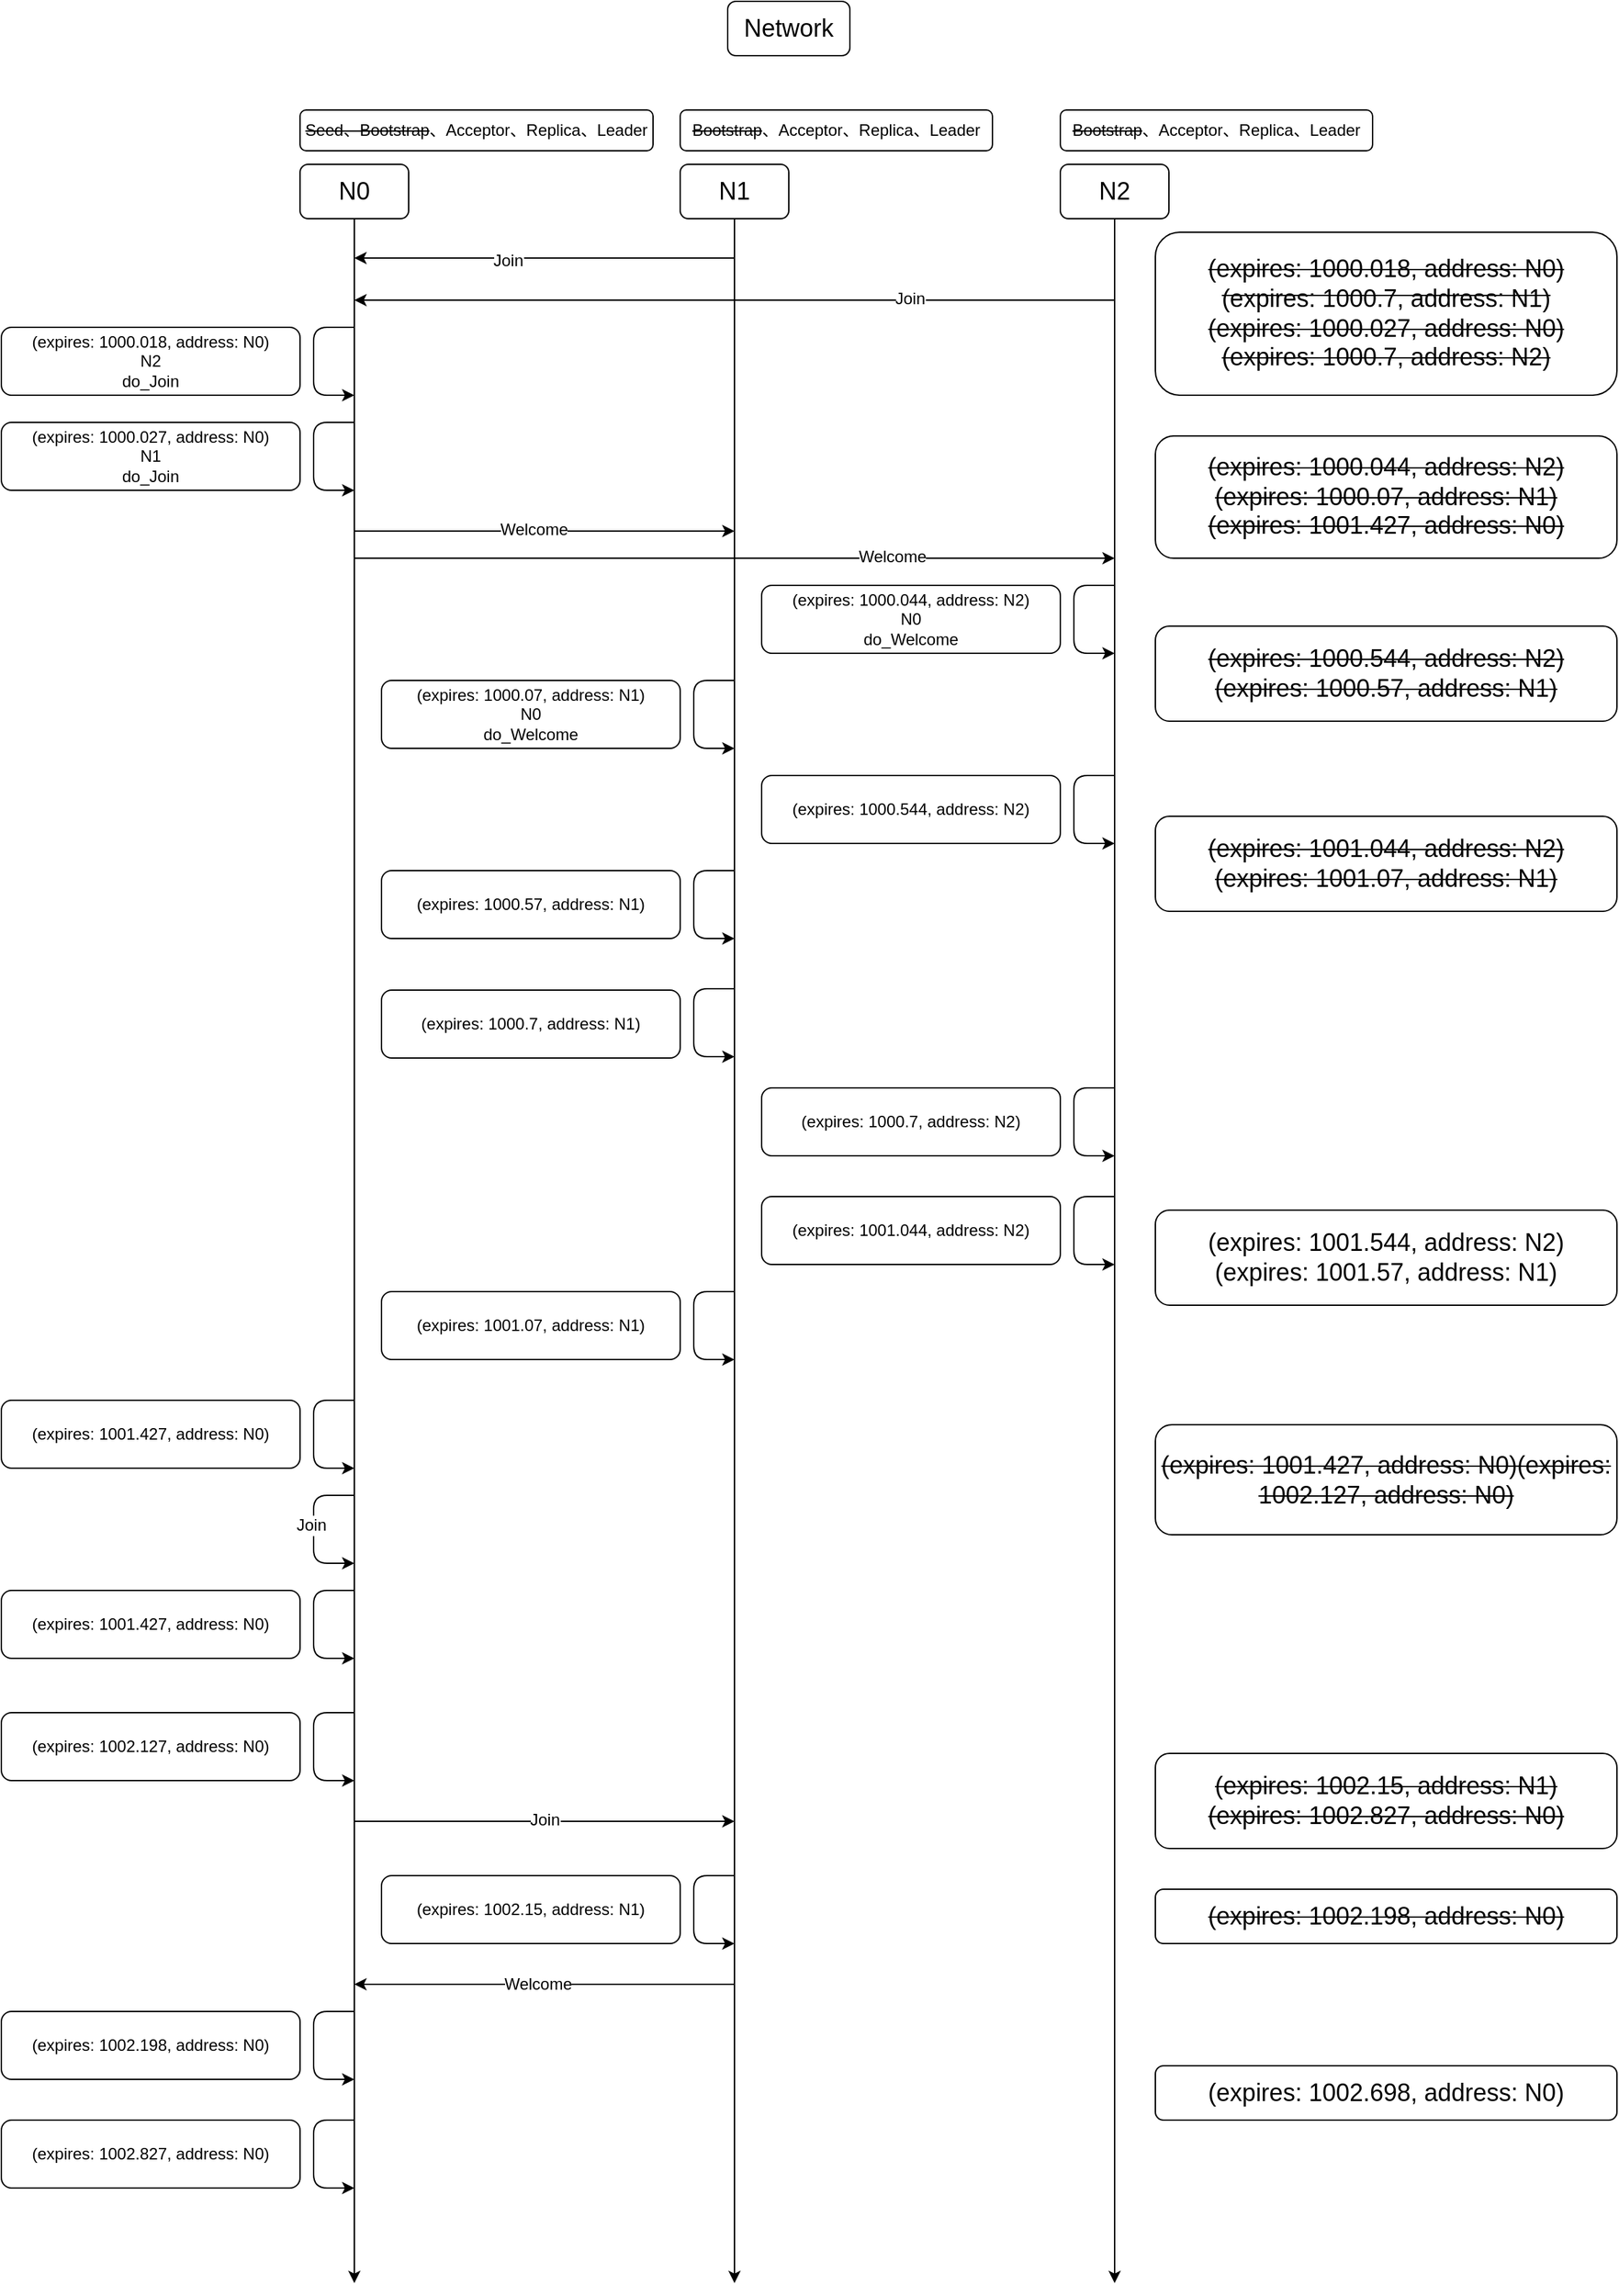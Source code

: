 <mxfile version="12.5.3" type="device"><diagram id="Rsf9wFhEHtASsBe_WH29" name="第 1 页"><mxGraphModel dx="1933" dy="820" grid="1" gridSize="10" guides="1" tooltips="1" connect="1" arrows="1" fold="1" page="1" pageScale="1" pageWidth="827" pageHeight="1169" math="0" shadow="0"><root><mxCell id="0"/><mxCell id="1" parent="0"/><mxCell id="38pKZ_UqUE-doSfgM-TL-1" value="&lt;font style=&quot;font-size: 18px&quot;&gt;Network&lt;/font&gt;" style="rounded=1;whiteSpace=wrap;html=1;" vertex="1" parent="1"><mxGeometry x="395" y="40" width="90" height="40" as="geometry"/></mxCell><mxCell id="38pKZ_UqUE-doSfgM-TL-2" value="&lt;font style=&quot;font-size: 18px&quot;&gt;N0&lt;/font&gt;" style="rounded=1;whiteSpace=wrap;html=1;" vertex="1" parent="1"><mxGeometry x="80" y="160" width="80" height="40" as="geometry"/></mxCell><mxCell id="38pKZ_UqUE-doSfgM-TL-3" value="&lt;font style=&quot;font-size: 18px&quot;&gt;N1&lt;/font&gt;" style="rounded=1;whiteSpace=wrap;html=1;" vertex="1" parent="1"><mxGeometry x="360" y="160" width="80" height="40" as="geometry"/></mxCell><mxCell id="38pKZ_UqUE-doSfgM-TL-4" value="&lt;font style=&quot;font-size: 18px&quot;&gt;N2&lt;/font&gt;" style="rounded=1;whiteSpace=wrap;html=1;" vertex="1" parent="1"><mxGeometry x="640" y="160" width="80" height="40" as="geometry"/></mxCell><mxCell id="38pKZ_UqUE-doSfgM-TL-5" value="&lt;font&gt;&lt;span style=&quot;font-size: 18px&quot;&gt;&lt;strike&gt;(expires: 1000.044, address: N2)&lt;br&gt;(expires: 1000.07, address: N1)&lt;br&gt;&lt;/strike&gt;&lt;/span&gt;&lt;font style=&quot;font-size: 18px&quot;&gt;&lt;strike&gt;(expires: 1001.427, address: N0)&lt;/strike&gt;&lt;/font&gt;&lt;br&gt;&lt;/font&gt;" style="rounded=1;whiteSpace=wrap;html=1;" vertex="1" parent="1"><mxGeometry x="710" y="360" width="340" height="90" as="geometry"/></mxCell><mxCell id="38pKZ_UqUE-doSfgM-TL-8" value="&lt;strike&gt;Bootstrap&lt;/strike&gt;、Acceptor、Replica、Leader" style="rounded=1;whiteSpace=wrap;html=1;" vertex="1" parent="1"><mxGeometry x="360" y="120" width="230" height="30" as="geometry"/></mxCell><mxCell id="38pKZ_UqUE-doSfgM-TL-9" value="&lt;strike&gt;Bootstrap&lt;/strike&gt;、Acceptor、Replica、Leader" style="rounded=1;whiteSpace=wrap;html=1;" vertex="1" parent="1"><mxGeometry x="640" y="120" width="230" height="30" as="geometry"/></mxCell><mxCell id="38pKZ_UqUE-doSfgM-TL-10" value="" style="endArrow=classic;html=1;exitX=0.5;exitY=1;exitDx=0;exitDy=0;" edge="1" parent="1" source="38pKZ_UqUE-doSfgM-TL-2"><mxGeometry width="50" height="50" relative="1" as="geometry"><mxPoint x="60" y="410" as="sourcePoint"/><mxPoint x="120" y="1720" as="targetPoint"/></mxGeometry></mxCell><mxCell id="38pKZ_UqUE-doSfgM-TL-11" value="" style="endArrow=classic;html=1;exitX=0.5;exitY=1;exitDx=0;exitDy=0;" edge="1" parent="1" source="38pKZ_UqUE-doSfgM-TL-3"><mxGeometry width="50" height="50" relative="1" as="geometry"><mxPoint x="439.5" y="220" as="sourcePoint"/><mxPoint x="400" y="1720" as="targetPoint"/></mxGeometry></mxCell><mxCell id="38pKZ_UqUE-doSfgM-TL-12" value="" style="endArrow=classic;html=1;exitX=0.5;exitY=1;exitDx=0;exitDy=0;" edge="1" parent="1" source="38pKZ_UqUE-doSfgM-TL-4"><mxGeometry width="50" height="50" relative="1" as="geometry"><mxPoint x="220" y="220" as="sourcePoint"/><mxPoint x="680" y="1720" as="targetPoint"/></mxGeometry></mxCell><mxCell id="38pKZ_UqUE-doSfgM-TL-13" value="" style="endArrow=classic;html=1;" edge="1" parent="1"><mxGeometry width="50" height="50" relative="1" as="geometry"><mxPoint x="400" y="229" as="sourcePoint"/><mxPoint x="120" y="229" as="targetPoint"/></mxGeometry></mxCell><mxCell id="38pKZ_UqUE-doSfgM-TL-17" value="Join" style="text;html=1;align=center;verticalAlign=middle;resizable=0;points=[];labelBackgroundColor=#ffffff;" vertex="1" connectable="0" parent="38pKZ_UqUE-doSfgM-TL-13"><mxGeometry x="0.192" y="2" relative="1" as="geometry"><mxPoint as="offset"/></mxGeometry></mxCell><mxCell id="38pKZ_UqUE-doSfgM-TL-14" value="" style="endArrow=classic;html=1;" edge="1" parent="1"><mxGeometry width="50" height="50" relative="1" as="geometry"><mxPoint x="680" y="260" as="sourcePoint"/><mxPoint x="120" y="260" as="targetPoint"/></mxGeometry></mxCell><mxCell id="38pKZ_UqUE-doSfgM-TL-18" value="Join" style="text;html=1;align=center;verticalAlign=middle;resizable=0;points=[];labelBackgroundColor=#ffffff;" vertex="1" connectable="0" parent="38pKZ_UqUE-doSfgM-TL-14"><mxGeometry x="-0.221" y="-1" relative="1" as="geometry"><mxPoint x="67" as="offset"/></mxGeometry></mxCell><mxCell id="38pKZ_UqUE-doSfgM-TL-19" value="" style="edgeStyle=segmentEdgeStyle;endArrow=classic;html=1;" edge="1" parent="1"><mxGeometry width="50" height="50" relative="1" as="geometry"><mxPoint x="120" y="280" as="sourcePoint"/><mxPoint x="120" y="330" as="targetPoint"/><Array as="points"><mxPoint x="90" y="280"/><mxPoint x="90" y="330"/></Array></mxGeometry></mxCell><mxCell id="38pKZ_UqUE-doSfgM-TL-20" value="&lt;div&gt;(expires: 1000.018, address: N0)&lt;/div&gt;&lt;div&gt;N2&lt;/div&gt;&lt;div&gt;&lt;span&gt;do_Join&lt;/span&gt;&lt;/div&gt;" style="rounded=1;whiteSpace=wrap;html=1;" vertex="1" parent="1"><mxGeometry x="-140" y="280" width="220" height="50" as="geometry"/></mxCell><mxCell id="38pKZ_UqUE-doSfgM-TL-21" value="&lt;div&gt;(expires: 1000.027, address: N0)&lt;/div&gt;&lt;div&gt;&lt;span&gt;N1&lt;/span&gt;&lt;/div&gt;&lt;div&gt;do_Join&lt;/div&gt;" style="rounded=1;whiteSpace=wrap;html=1;" vertex="1" parent="1"><mxGeometry x="-140" y="350" width="220" height="50" as="geometry"/></mxCell><mxCell id="38pKZ_UqUE-doSfgM-TL-22" value="" style="edgeStyle=segmentEdgeStyle;endArrow=classic;html=1;" edge="1" parent="1"><mxGeometry width="50" height="50" relative="1" as="geometry"><mxPoint x="120" y="350" as="sourcePoint"/><mxPoint x="120" y="400" as="targetPoint"/><Array as="points"><mxPoint x="90" y="350"/><mxPoint x="90" y="400"/></Array></mxGeometry></mxCell><mxCell id="38pKZ_UqUE-doSfgM-TL-23" value="" style="endArrow=classic;html=1;" edge="1" parent="1"><mxGeometry width="50" height="50" relative="1" as="geometry"><mxPoint x="120" y="430" as="sourcePoint"/><mxPoint x="400" y="430" as="targetPoint"/></mxGeometry></mxCell><mxCell id="38pKZ_UqUE-doSfgM-TL-25" value="Welcome" style="text;html=1;align=center;verticalAlign=middle;resizable=0;points=[];labelBackgroundColor=#ffffff;" vertex="1" connectable="0" parent="38pKZ_UqUE-doSfgM-TL-23"><mxGeometry x="-0.058" y="1" relative="1" as="geometry"><mxPoint as="offset"/></mxGeometry></mxCell><mxCell id="38pKZ_UqUE-doSfgM-TL-24" value="" style="endArrow=classic;html=1;" edge="1" parent="1"><mxGeometry width="50" height="50" relative="1" as="geometry"><mxPoint x="120" y="450" as="sourcePoint"/><mxPoint x="680" y="450" as="targetPoint"/></mxGeometry></mxCell><mxCell id="38pKZ_UqUE-doSfgM-TL-26" value="Welcome" style="text;html=1;align=center;verticalAlign=middle;resizable=0;points=[];labelBackgroundColor=#ffffff;" vertex="1" connectable="0" parent="38pKZ_UqUE-doSfgM-TL-24"><mxGeometry x="0.412" y="1" relative="1" as="geometry"><mxPoint as="offset"/></mxGeometry></mxCell><mxCell id="38pKZ_UqUE-doSfgM-TL-27" value="&lt;font&gt;&lt;strike style=&quot;font-size: 18px&quot;&gt;(expires: 1000.018, address: N0)&lt;br&gt;&lt;/strike&gt;&lt;strike&gt;&lt;span style=&quot;font-size: 18px&quot;&gt;(expires: 1000.7, address: N1)&lt;/span&gt;&lt;br&gt;&lt;/strike&gt;&lt;strike style=&quot;font-size: 18px&quot;&gt;(expires: 1000.027, address: N0)&lt;br&gt;&lt;/strike&gt;&lt;span style=&quot;font-size: 18px&quot;&gt;&lt;strike&gt;(expires: 1000.7, address: N2)&lt;/strike&gt;&lt;/span&gt;&lt;br&gt;&lt;/font&gt;" style="rounded=1;whiteSpace=wrap;html=1;" vertex="1" parent="1"><mxGeometry x="710" y="210" width="340" height="120" as="geometry"/></mxCell><mxCell id="38pKZ_UqUE-doSfgM-TL-28" value="&lt;div&gt;(expires: 1000.044, address: N2)&lt;/div&gt;&lt;div&gt;&lt;span&gt;N0&lt;/span&gt;&lt;/div&gt;&lt;div&gt;do_Welcome&lt;/div&gt;" style="rounded=1;whiteSpace=wrap;html=1;" vertex="1" parent="1"><mxGeometry x="420" y="470" width="220" height="50" as="geometry"/></mxCell><mxCell id="38pKZ_UqUE-doSfgM-TL-29" value="" style="edgeStyle=segmentEdgeStyle;endArrow=classic;html=1;" edge="1" parent="1"><mxGeometry width="50" height="50" relative="1" as="geometry"><mxPoint x="680" y="470" as="sourcePoint"/><mxPoint x="680" y="520" as="targetPoint"/><Array as="points"><mxPoint x="650" y="470"/><mxPoint x="650" y="520"/></Array></mxGeometry></mxCell><mxCell id="38pKZ_UqUE-doSfgM-TL-30" value="&lt;div&gt;(expires: 1000.07, address: N1)&lt;/div&gt;&lt;div&gt;&lt;span&gt;N0&lt;/span&gt;&lt;/div&gt;&lt;div&gt;do_Welcome&lt;/div&gt;" style="rounded=1;whiteSpace=wrap;html=1;" vertex="1" parent="1"><mxGeometry x="140" y="540" width="220" height="50" as="geometry"/></mxCell><mxCell id="38pKZ_UqUE-doSfgM-TL-31" value="(expires: 1002.827, address: N0)" style="rounded=1;whiteSpace=wrap;html=1;" vertex="1" parent="1"><mxGeometry x="-140" y="1600" width="220" height="50" as="geometry"/></mxCell><mxCell id="38pKZ_UqUE-doSfgM-TL-32" value="" style="edgeStyle=segmentEdgeStyle;endArrow=classic;html=1;" edge="1" parent="1"><mxGeometry width="50" height="50" relative="1" as="geometry"><mxPoint x="400" y="540" as="sourcePoint"/><mxPoint x="400" y="590" as="targetPoint"/><Array as="points"><mxPoint x="370" y="540"/><mxPoint x="370" y="590"/></Array></mxGeometry></mxCell><mxCell id="38pKZ_UqUE-doSfgM-TL-33" value="&lt;font style=&quot;font-size: 18px&quot;&gt;&lt;font style=&quot;font-size: 18px&quot;&gt;&lt;strike&gt;(expires: 1000.544, address: N2)&lt;br&gt;&lt;/strike&gt;&lt;/font&gt;&lt;font style=&quot;font-size: 18px&quot;&gt;&lt;strike&gt;(expires: 1000.57, address: N1)&lt;/strike&gt;&lt;/font&gt;&lt;br&gt;&lt;/font&gt;" style="rounded=1;whiteSpace=wrap;html=1;" vertex="1" parent="1"><mxGeometry x="710" y="500" width="340" height="70" as="geometry"/></mxCell><mxCell id="38pKZ_UqUE-doSfgM-TL-34" value="(expires: 1002.198, address: N0)" style="rounded=1;whiteSpace=wrap;html=1;" vertex="1" parent="1"><mxGeometry x="-140" y="1520" width="220" height="50" as="geometry"/></mxCell><mxCell id="38pKZ_UqUE-doSfgM-TL-35" value="(expires: 1002.15, address: N1)" style="rounded=1;whiteSpace=wrap;html=1;" vertex="1" parent="1"><mxGeometry x="140" y="1420" width="220" height="50" as="geometry"/></mxCell><mxCell id="38pKZ_UqUE-doSfgM-TL-36" value="(expires: 1002.127, address: N0)" style="rounded=1;whiteSpace=wrap;html=1;" vertex="1" parent="1"><mxGeometry x="-140" y="1300" width="220" height="50" as="geometry"/></mxCell><mxCell id="38pKZ_UqUE-doSfgM-TL-37" value="(expires: 1001.427, address: N0)" style="rounded=1;whiteSpace=wrap;html=1;" vertex="1" parent="1"><mxGeometry x="-140" y="1070" width="220" height="50" as="geometry"/></mxCell><mxCell id="38pKZ_UqUE-doSfgM-TL-38" value="(expires: 1001.07, address: N1)" style="rounded=1;whiteSpace=wrap;html=1;" vertex="1" parent="1"><mxGeometry x="140" y="990" width="220" height="50" as="geometry"/></mxCell><mxCell id="38pKZ_UqUE-doSfgM-TL-39" value="(expires: 1001.044, address: N2)" style="rounded=1;whiteSpace=wrap;html=1;" vertex="1" parent="1"><mxGeometry x="420" y="920" width="220" height="50" as="geometry"/></mxCell><mxCell id="38pKZ_UqUE-doSfgM-TL-40" value="(expires: 1000.7, address: N2)" style="rounded=1;whiteSpace=wrap;html=1;" vertex="1" parent="1"><mxGeometry x="420" y="840" width="220" height="50" as="geometry"/></mxCell><mxCell id="38pKZ_UqUE-doSfgM-TL-41" value="(expires: 1000.7, address: N1)" style="rounded=1;whiteSpace=wrap;html=1;" vertex="1" parent="1"><mxGeometry x="140" y="768" width="220" height="50" as="geometry"/></mxCell><mxCell id="38pKZ_UqUE-doSfgM-TL-42" value="(expires: 1000.57, address: N1)" style="rounded=1;whiteSpace=wrap;html=1;" vertex="1" parent="1"><mxGeometry x="140" y="680" width="220" height="50" as="geometry"/></mxCell><mxCell id="38pKZ_UqUE-doSfgM-TL-43" value="(expires: 1000.544, address: N2)" style="rounded=1;whiteSpace=wrap;html=1;" vertex="1" parent="1"><mxGeometry x="420" y="610" width="220" height="50" as="geometry"/></mxCell><mxCell id="38pKZ_UqUE-doSfgM-TL-44" value="" style="edgeStyle=segmentEdgeStyle;endArrow=classic;html=1;" edge="1" parent="1"><mxGeometry width="50" height="50" relative="1" as="geometry"><mxPoint x="680" y="610" as="sourcePoint"/><mxPoint x="680" y="660" as="targetPoint"/><Array as="points"><mxPoint x="650" y="610"/><mxPoint x="650" y="660"/></Array></mxGeometry></mxCell><mxCell id="38pKZ_UqUE-doSfgM-TL-45" value="" style="edgeStyle=segmentEdgeStyle;endArrow=classic;html=1;" edge="1" parent="1"><mxGeometry width="50" height="50" relative="1" as="geometry"><mxPoint x="400" y="680" as="sourcePoint"/><mxPoint x="400" y="730" as="targetPoint"/><Array as="points"><mxPoint x="370" y="680"/><mxPoint x="370" y="730"/></Array></mxGeometry></mxCell><mxCell id="38pKZ_UqUE-doSfgM-TL-46" value="&lt;font style=&quot;font-size: 18px&quot;&gt;&lt;strike&gt;(expires: 1001.044, address: N2)&lt;br&gt;(expires: 1001.07, address: N1)&lt;/strike&gt;&lt;br&gt;&lt;/font&gt;" style="rounded=1;whiteSpace=wrap;html=1;" vertex="1" parent="1"><mxGeometry x="710" y="640" width="340" height="70" as="geometry"/></mxCell><mxCell id="38pKZ_UqUE-doSfgM-TL-47" value="" style="edgeStyle=segmentEdgeStyle;endArrow=classic;html=1;" edge="1" parent="1"><mxGeometry width="50" height="50" relative="1" as="geometry"><mxPoint x="400" y="767" as="sourcePoint"/><mxPoint x="400" y="817" as="targetPoint"/><Array as="points"><mxPoint x="370" y="767"/><mxPoint x="370" y="817"/></Array></mxGeometry></mxCell><mxCell id="38pKZ_UqUE-doSfgM-TL-48" value="" style="edgeStyle=segmentEdgeStyle;endArrow=classic;html=1;" edge="1" parent="1"><mxGeometry width="50" height="50" relative="1" as="geometry"><mxPoint x="680" y="840" as="sourcePoint"/><mxPoint x="680" y="890" as="targetPoint"/><Array as="points"><mxPoint x="650" y="840"/><mxPoint x="650" y="890"/></Array></mxGeometry></mxCell><mxCell id="38pKZ_UqUE-doSfgM-TL-49" value="" style="edgeStyle=segmentEdgeStyle;endArrow=classic;html=1;" edge="1" parent="1"><mxGeometry width="50" height="50" relative="1" as="geometry"><mxPoint x="680" y="920" as="sourcePoint"/><mxPoint x="680" y="970" as="targetPoint"/><Array as="points"><mxPoint x="650" y="920"/><mxPoint x="650" y="970"/></Array></mxGeometry></mxCell><mxCell id="38pKZ_UqUE-doSfgM-TL-50" value="" style="edgeStyle=segmentEdgeStyle;endArrow=classic;html=1;" edge="1" parent="1"><mxGeometry width="50" height="50" relative="1" as="geometry"><mxPoint x="400" y="990" as="sourcePoint"/><mxPoint x="400" y="1040" as="targetPoint"/><Array as="points"><mxPoint x="370" y="990"/><mxPoint x="370" y="1040"/></Array></mxGeometry></mxCell><mxCell id="38pKZ_UqUE-doSfgM-TL-51" value="&lt;font&gt;&lt;span style=&quot;font-size: 18px&quot;&gt;(expires: 1001.544, address: N2)&lt;br&gt;(expires: 1001.57, address: N1)&lt;/span&gt;&lt;br&gt;&lt;/font&gt;" style="rounded=1;whiteSpace=wrap;html=1;" vertex="1" parent="1"><mxGeometry x="710" y="930" width="340" height="70" as="geometry"/></mxCell><mxCell id="38pKZ_UqUE-doSfgM-TL-52" value="" style="edgeStyle=segmentEdgeStyle;endArrow=classic;html=1;" edge="1" parent="1"><mxGeometry width="50" height="50" relative="1" as="geometry"><mxPoint x="120" y="1070" as="sourcePoint"/><mxPoint x="120" y="1120" as="targetPoint"/><Array as="points"><mxPoint x="90" y="1070"/><mxPoint x="90" y="1120"/></Array></mxGeometry></mxCell><mxCell id="38pKZ_UqUE-doSfgM-TL-53" value="" style="edgeStyle=segmentEdgeStyle;endArrow=classic;html=1;" edge="1" parent="1"><mxGeometry width="50" height="50" relative="1" as="geometry"><mxPoint x="120" y="1140" as="sourcePoint"/><mxPoint x="120" y="1190" as="targetPoint"/><Array as="points"><mxPoint x="90" y="1140"/><mxPoint x="90" y="1190"/></Array></mxGeometry></mxCell><mxCell id="38pKZ_UqUE-doSfgM-TL-54" value="Join" style="text;html=1;align=center;verticalAlign=middle;resizable=0;points=[];labelBackgroundColor=#ffffff;" vertex="1" connectable="0" parent="38pKZ_UqUE-doSfgM-TL-53"><mxGeometry x="-0.054" y="-2" relative="1" as="geometry"><mxPoint as="offset"/></mxGeometry></mxCell><mxCell id="38pKZ_UqUE-doSfgM-TL-55" value="&lt;font&gt;&lt;span style=&quot;font-size: 18px&quot;&gt;&lt;strike&gt;(expires: 1001.427, address: N0)(expires: 1002.127, address: N0)&lt;/strike&gt;&lt;/span&gt;&lt;br&gt;&lt;/font&gt;" style="rounded=1;whiteSpace=wrap;html=1;" vertex="1" parent="1"><mxGeometry x="710" y="1088" width="340" height="81" as="geometry"/></mxCell><mxCell id="38pKZ_UqUE-doSfgM-TL-56" value="" style="edgeStyle=segmentEdgeStyle;endArrow=classic;html=1;" edge="1" parent="1"><mxGeometry width="50" height="50" relative="1" as="geometry"><mxPoint x="120" y="1210" as="sourcePoint"/><mxPoint x="120" y="1260" as="targetPoint"/><Array as="points"><mxPoint x="90" y="1210"/><mxPoint x="90" y="1260"/></Array></mxGeometry></mxCell><mxCell id="38pKZ_UqUE-doSfgM-TL-57" value="(expires: 1001.427, address: N0)" style="rounded=1;whiteSpace=wrap;html=1;" vertex="1" parent="1"><mxGeometry x="-140" y="1210" width="220" height="50" as="geometry"/></mxCell><mxCell id="38pKZ_UqUE-doSfgM-TL-58" value="" style="endArrow=classic;html=1;" edge="1" parent="1"><mxGeometry width="50" height="50" relative="1" as="geometry"><mxPoint x="120" y="1380" as="sourcePoint"/><mxPoint x="400" y="1380" as="targetPoint"/></mxGeometry></mxCell><mxCell id="38pKZ_UqUE-doSfgM-TL-59" value="Join" style="text;html=1;align=center;verticalAlign=middle;resizable=0;points=[];labelBackgroundColor=#ffffff;" vertex="1" connectable="0" parent="38pKZ_UqUE-doSfgM-TL-58"><mxGeometry x="0.186" y="1" relative="1" as="geometry"><mxPoint x="-26" as="offset"/></mxGeometry></mxCell><mxCell id="38pKZ_UqUE-doSfgM-TL-60" value="&lt;strike&gt;Seed、Bootstrap&lt;/strike&gt;、Acceptor、Replica、Leader" style="rounded=1;whiteSpace=wrap;html=1;" vertex="1" parent="1"><mxGeometry x="80" y="120" width="260" height="30" as="geometry"/></mxCell><mxCell id="38pKZ_UqUE-doSfgM-TL-61" value="" style="edgeStyle=segmentEdgeStyle;endArrow=classic;html=1;" edge="1" parent="1"><mxGeometry width="50" height="50" relative="1" as="geometry"><mxPoint x="120" y="1300" as="sourcePoint"/><mxPoint x="120" y="1350" as="targetPoint"/><Array as="points"><mxPoint x="90" y="1300"/><mxPoint x="90" y="1350"/></Array></mxGeometry></mxCell><mxCell id="38pKZ_UqUE-doSfgM-TL-62" value="&lt;font&gt;&lt;span style=&quot;font-size: 18px&quot;&gt;&lt;strike&gt;(expires: 1002.15, address: N1)&lt;br&gt;(expires: 1002.827, address: N0)&lt;/strike&gt;&lt;/span&gt;&lt;br&gt;&lt;/font&gt;" style="rounded=1;whiteSpace=wrap;html=1;" vertex="1" parent="1"><mxGeometry x="710" y="1330" width="340" height="70" as="geometry"/></mxCell><mxCell id="38pKZ_UqUE-doSfgM-TL-63" value="" style="edgeStyle=segmentEdgeStyle;endArrow=classic;html=1;" edge="1" parent="1"><mxGeometry width="50" height="50" relative="1" as="geometry"><mxPoint x="400" y="1420" as="sourcePoint"/><mxPoint x="400" y="1470" as="targetPoint"/><Array as="points"><mxPoint x="370" y="1420"/><mxPoint x="370" y="1470"/></Array></mxGeometry></mxCell><mxCell id="38pKZ_UqUE-doSfgM-TL-64" value="" style="endArrow=classic;html=1;" edge="1" parent="1"><mxGeometry width="50" height="50" relative="1" as="geometry"><mxPoint x="400" y="1500" as="sourcePoint"/><mxPoint x="120" y="1500" as="targetPoint"/></mxGeometry></mxCell><mxCell id="38pKZ_UqUE-doSfgM-TL-65" value="Welcome" style="text;html=1;align=center;verticalAlign=middle;resizable=0;points=[];labelBackgroundColor=#ffffff;" vertex="1" connectable="0" parent="38pKZ_UqUE-doSfgM-TL-64"><mxGeometry x="0.036" relative="1" as="geometry"><mxPoint as="offset"/></mxGeometry></mxCell><mxCell id="38pKZ_UqUE-doSfgM-TL-66" value="&lt;font&gt;&lt;font style=&quot;font-size: 18px&quot;&gt;&lt;strike&gt;(expires: 1002.198, address: N0)&lt;/strike&gt;&lt;/font&gt;&lt;br&gt;&lt;/font&gt;" style="rounded=1;whiteSpace=wrap;html=1;" vertex="1" parent="1"><mxGeometry x="710" y="1430" width="340" height="40" as="geometry"/></mxCell><mxCell id="38pKZ_UqUE-doSfgM-TL-67" value="" style="edgeStyle=segmentEdgeStyle;endArrow=classic;html=1;" edge="1" parent="1"><mxGeometry width="50" height="50" relative="1" as="geometry"><mxPoint x="120" y="1520" as="sourcePoint"/><mxPoint x="120" y="1570" as="targetPoint"/><Array as="points"><mxPoint x="90" y="1520"/><mxPoint x="90" y="1570"/></Array></mxGeometry></mxCell><mxCell id="38pKZ_UqUE-doSfgM-TL-68" value="&lt;font&gt;&lt;font style=&quot;font-size: 18px&quot;&gt;(expires: 1002.698, address: N0)&lt;/font&gt;&lt;br&gt;&lt;/font&gt;" style="rounded=1;whiteSpace=wrap;html=1;" vertex="1" parent="1"><mxGeometry x="710" y="1560" width="340" height="40" as="geometry"/></mxCell><mxCell id="38pKZ_UqUE-doSfgM-TL-69" value="" style="edgeStyle=segmentEdgeStyle;endArrow=classic;html=1;" edge="1" parent="1"><mxGeometry width="50" height="50" relative="1" as="geometry"><mxPoint x="120" y="1600" as="sourcePoint"/><mxPoint x="120" y="1650" as="targetPoint"/><Array as="points"><mxPoint x="90" y="1600"/><mxPoint x="90" y="1650"/></Array></mxGeometry></mxCell></root></mxGraphModel></diagram></mxfile>
